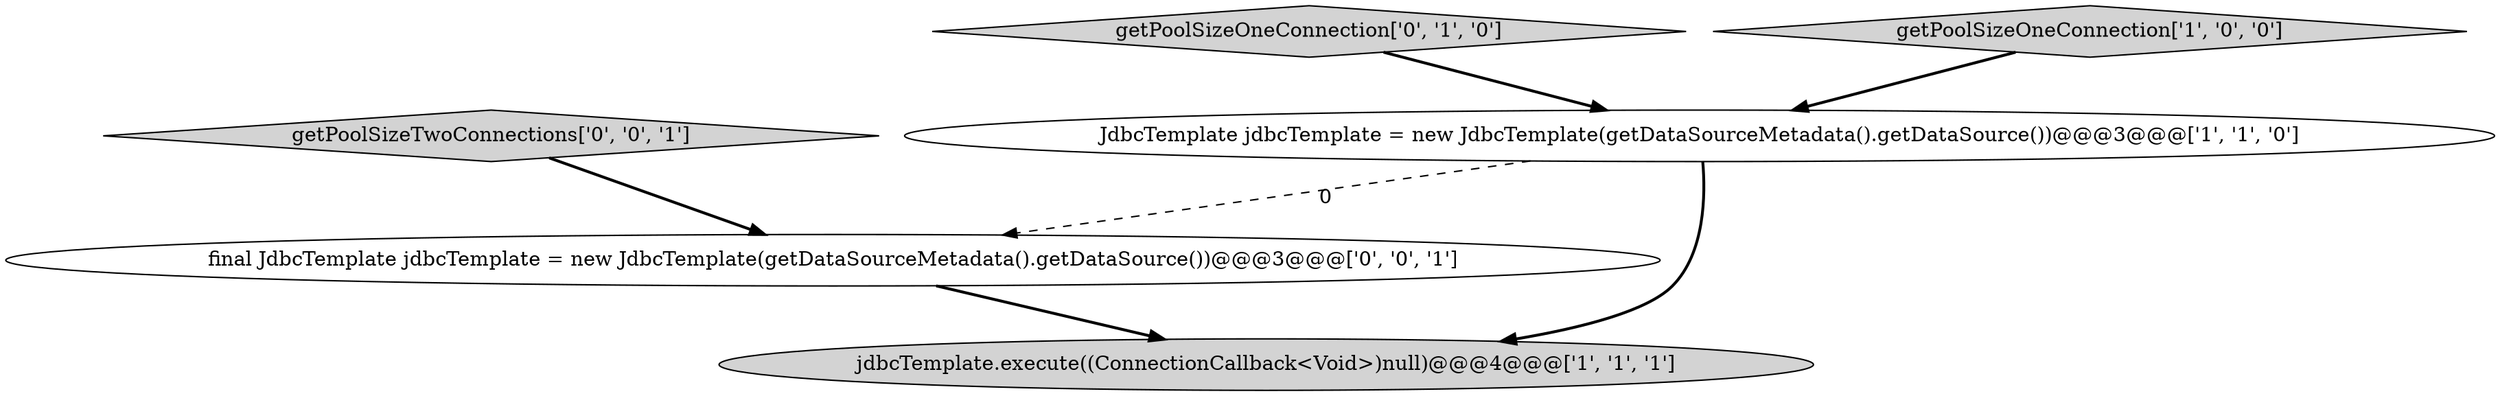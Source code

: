 digraph {
1 [style = filled, label = "jdbcTemplate.execute((ConnectionCallback<Void>)null)@@@4@@@['1', '1', '1']", fillcolor = lightgray, shape = ellipse image = "AAA0AAABBB1BBB"];
3 [style = filled, label = "getPoolSizeOneConnection['0', '1', '0']", fillcolor = lightgray, shape = diamond image = "AAA0AAABBB2BBB"];
2 [style = filled, label = "getPoolSizeOneConnection['1', '0', '0']", fillcolor = lightgray, shape = diamond image = "AAA0AAABBB1BBB"];
4 [style = filled, label = "final JdbcTemplate jdbcTemplate = new JdbcTemplate(getDataSourceMetadata().getDataSource())@@@3@@@['0', '0', '1']", fillcolor = white, shape = ellipse image = "AAA0AAABBB3BBB"];
5 [style = filled, label = "getPoolSizeTwoConnections['0', '0', '1']", fillcolor = lightgray, shape = diamond image = "AAA0AAABBB3BBB"];
0 [style = filled, label = "JdbcTemplate jdbcTemplate = new JdbcTemplate(getDataSourceMetadata().getDataSource())@@@3@@@['1', '1', '0']", fillcolor = white, shape = ellipse image = "AAA0AAABBB1BBB"];
2->0 [style = bold, label=""];
3->0 [style = bold, label=""];
0->4 [style = dashed, label="0"];
0->1 [style = bold, label=""];
5->4 [style = bold, label=""];
4->1 [style = bold, label=""];
}
